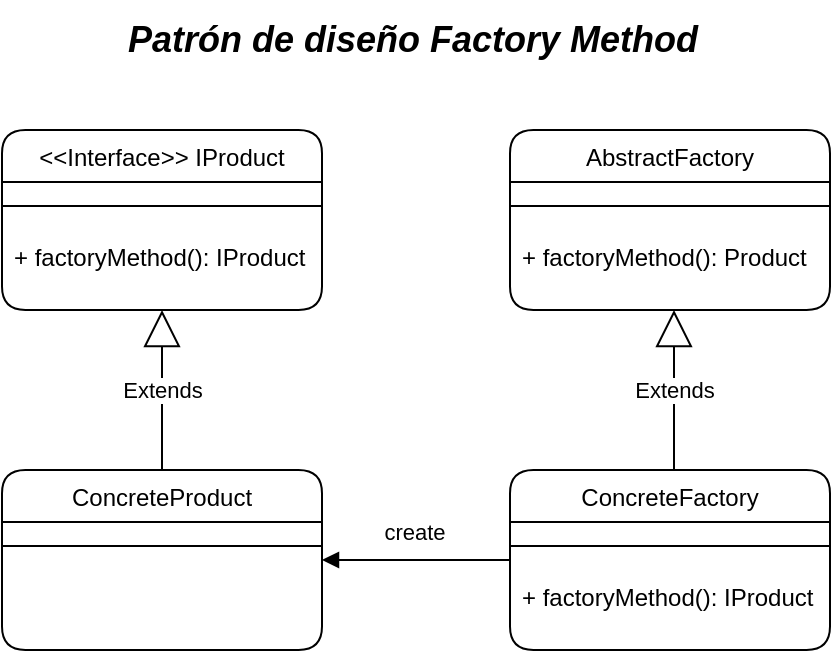 <mxfile version="20.5.2" type="device"><diagram id="C5RBs43oDa-KdzZeNtuy" name="Page-1"><mxGraphModel dx="952" dy="527" grid="1" gridSize="10" guides="1" tooltips="1" connect="1" arrows="1" fold="1" page="1" pageScale="1" pageWidth="827" pageHeight="1169" math="0" shadow="0"><root><mxCell id="WIyWlLk6GJQsqaUBKTNV-0"/><mxCell id="WIyWlLk6GJQsqaUBKTNV-1" parent="WIyWlLk6GJQsqaUBKTNV-0"/><mxCell id="zkfFHV4jXpPFQw0GAbJ--17" value="AbstractFactory" style="swimlane;fontStyle=0;align=center;verticalAlign=top;childLayout=stackLayout;horizontal=1;startSize=26;horizontalStack=0;resizeParent=1;resizeLast=0;collapsible=1;marginBottom=0;rounded=1;shadow=0;strokeWidth=1;" parent="WIyWlLk6GJQsqaUBKTNV-1" vertex="1"><mxGeometry x="294" y="80" width="160" height="90" as="geometry"><mxRectangle x="550" y="140" width="160" height="26" as="alternateBounds"/></mxGeometry></mxCell><mxCell id="zkfFHV4jXpPFQw0GAbJ--23" value="" style="line;html=1;strokeWidth=1;align=left;verticalAlign=middle;spacingTop=-1;spacingLeft=3;spacingRight=3;rotatable=0;labelPosition=right;points=[];portConstraint=eastwest;" parent="zkfFHV4jXpPFQw0GAbJ--17" vertex="1"><mxGeometry y="26" width="160" height="24" as="geometry"/></mxCell><mxCell id="zkfFHV4jXpPFQw0GAbJ--24" value="+ factoryMethod(): Product" style="text;align=left;verticalAlign=top;spacingLeft=4;spacingRight=4;overflow=hidden;rotatable=0;points=[[0,0.5],[1,0.5]];portConstraint=eastwest;" parent="zkfFHV4jXpPFQw0GAbJ--17" vertex="1"><mxGeometry y="50" width="160" height="26" as="geometry"/></mxCell><mxCell id="Oc7OrTLWHfrfpWJmBeO6-7" value="ConcreteFactory" style="swimlane;fontStyle=0;align=center;verticalAlign=top;childLayout=stackLayout;horizontal=1;startSize=26;horizontalStack=0;resizeParent=1;resizeLast=0;collapsible=1;marginBottom=0;rounded=1;shadow=0;strokeWidth=1;" vertex="1" parent="WIyWlLk6GJQsqaUBKTNV-1"><mxGeometry x="294" y="250" width="160" height="90" as="geometry"><mxRectangle x="550" y="140" width="160" height="26" as="alternateBounds"/></mxGeometry></mxCell><mxCell id="Oc7OrTLWHfrfpWJmBeO6-8" value="" style="line;html=1;strokeWidth=1;align=left;verticalAlign=middle;spacingTop=-1;spacingLeft=3;spacingRight=3;rotatable=0;labelPosition=right;points=[];portConstraint=eastwest;" vertex="1" parent="Oc7OrTLWHfrfpWJmBeO6-7"><mxGeometry y="26" width="160" height="24" as="geometry"/></mxCell><mxCell id="Oc7OrTLWHfrfpWJmBeO6-9" value="+ factoryMethod(): IProduct" style="text;align=left;verticalAlign=top;spacingLeft=4;spacingRight=4;overflow=hidden;rotatable=0;points=[[0,0.5],[1,0.5]];portConstraint=eastwest;" vertex="1" parent="Oc7OrTLWHfrfpWJmBeO6-7"><mxGeometry y="50" width="160" height="26" as="geometry"/></mxCell><mxCell id="Oc7OrTLWHfrfpWJmBeO6-10" value="ConcreteProduct" style="swimlane;fontStyle=0;align=center;verticalAlign=top;childLayout=stackLayout;horizontal=1;startSize=26;horizontalStack=0;resizeParent=1;resizeLast=0;collapsible=1;marginBottom=0;rounded=1;shadow=0;strokeWidth=1;" vertex="1" parent="WIyWlLk6GJQsqaUBKTNV-1"><mxGeometry x="40" y="250" width="160" height="90" as="geometry"><mxRectangle x="550" y="140" width="160" height="26" as="alternateBounds"/></mxGeometry></mxCell><mxCell id="Oc7OrTLWHfrfpWJmBeO6-11" value="" style="line;html=1;strokeWidth=1;align=left;verticalAlign=middle;spacingTop=-1;spacingLeft=3;spacingRight=3;rotatable=0;labelPosition=right;points=[];portConstraint=eastwest;" vertex="1" parent="Oc7OrTLWHfrfpWJmBeO6-10"><mxGeometry y="26" width="160" height="24" as="geometry"/></mxCell><mxCell id="Oc7OrTLWHfrfpWJmBeO6-13" value="&lt;&lt;Interface&gt;&gt; IProduct&#10;" style="swimlane;fontStyle=0;align=center;verticalAlign=top;childLayout=stackLayout;horizontal=1;startSize=26;horizontalStack=0;resizeParent=1;resizeLast=0;collapsible=1;marginBottom=0;rounded=1;shadow=0;strokeWidth=1;" vertex="1" parent="WIyWlLk6GJQsqaUBKTNV-1"><mxGeometry x="40" y="80" width="160" height="90" as="geometry"><mxRectangle x="550" y="140" width="160" height="26" as="alternateBounds"/></mxGeometry></mxCell><mxCell id="Oc7OrTLWHfrfpWJmBeO6-14" value="" style="line;html=1;strokeWidth=1;align=left;verticalAlign=middle;spacingTop=-1;spacingLeft=3;spacingRight=3;rotatable=0;labelPosition=right;points=[];portConstraint=eastwest;" vertex="1" parent="Oc7OrTLWHfrfpWJmBeO6-13"><mxGeometry y="26" width="160" height="24" as="geometry"/></mxCell><mxCell id="Oc7OrTLWHfrfpWJmBeO6-15" value="+ factoryMethod(): IProduct" style="text;align=left;verticalAlign=top;spacingLeft=4;spacingRight=4;overflow=hidden;rotatable=0;points=[[0,0.5],[1,0.5]];portConstraint=eastwest;" vertex="1" parent="Oc7OrTLWHfrfpWJmBeO6-13"><mxGeometry y="50" width="160" height="26" as="geometry"/></mxCell><mxCell id="Oc7OrTLWHfrfpWJmBeO6-17" value="Extends" style="endArrow=block;endSize=16;endFill=0;html=1;rounded=0;exitX=0.5;exitY=0;exitDx=0;exitDy=0;entryX=0.5;entryY=1;entryDx=0;entryDy=0;" edge="1" parent="WIyWlLk6GJQsqaUBKTNV-1" source="Oc7OrTLWHfrfpWJmBeO6-10" target="Oc7OrTLWHfrfpWJmBeO6-13"><mxGeometry width="160" relative="1" as="geometry"><mxPoint x="86" y="200" as="sourcePoint"/><mxPoint x="246" y="200" as="targetPoint"/></mxGeometry></mxCell><mxCell id="Oc7OrTLWHfrfpWJmBeO6-18" value="create" style="html=1;verticalAlign=bottom;endArrow=block;rounded=0;exitX=0;exitY=0.5;exitDx=0;exitDy=0;entryX=1;entryY=0.5;entryDx=0;entryDy=0;" edge="1" parent="WIyWlLk6GJQsqaUBKTNV-1" source="Oc7OrTLWHfrfpWJmBeO6-7" target="Oc7OrTLWHfrfpWJmBeO6-10"><mxGeometry x="0.021" y="-5" width="80" relative="1" as="geometry"><mxPoint x="126" y="200" as="sourcePoint"/><mxPoint x="206" y="310" as="targetPoint"/><mxPoint as="offset"/></mxGeometry></mxCell><mxCell id="Oc7OrTLWHfrfpWJmBeO6-19" value="Extends" style="endArrow=block;endSize=16;endFill=0;html=1;rounded=0;exitX=0.5;exitY=0;exitDx=0;exitDy=0;entryX=0.5;entryY=1;entryDx=0;entryDy=0;" edge="1" parent="WIyWlLk6GJQsqaUBKTNV-1"><mxGeometry width="160" relative="1" as="geometry"><mxPoint x="376" y="250" as="sourcePoint"/><mxPoint x="376" y="170" as="targetPoint"/></mxGeometry></mxCell><mxCell id="Oc7OrTLWHfrfpWJmBeO6-20" value="Patrón de diseño Factory Method" style="text;html=1;align=center;verticalAlign=middle;resizable=0;points=[];autosize=1;strokeColor=none;fillColor=none;rounded=1;fontSize=18;fontStyle=3" vertex="1" parent="WIyWlLk6GJQsqaUBKTNV-1"><mxGeometry x="90" y="15" width="310" height="40" as="geometry"/></mxCell></root></mxGraphModel></diagram></mxfile>